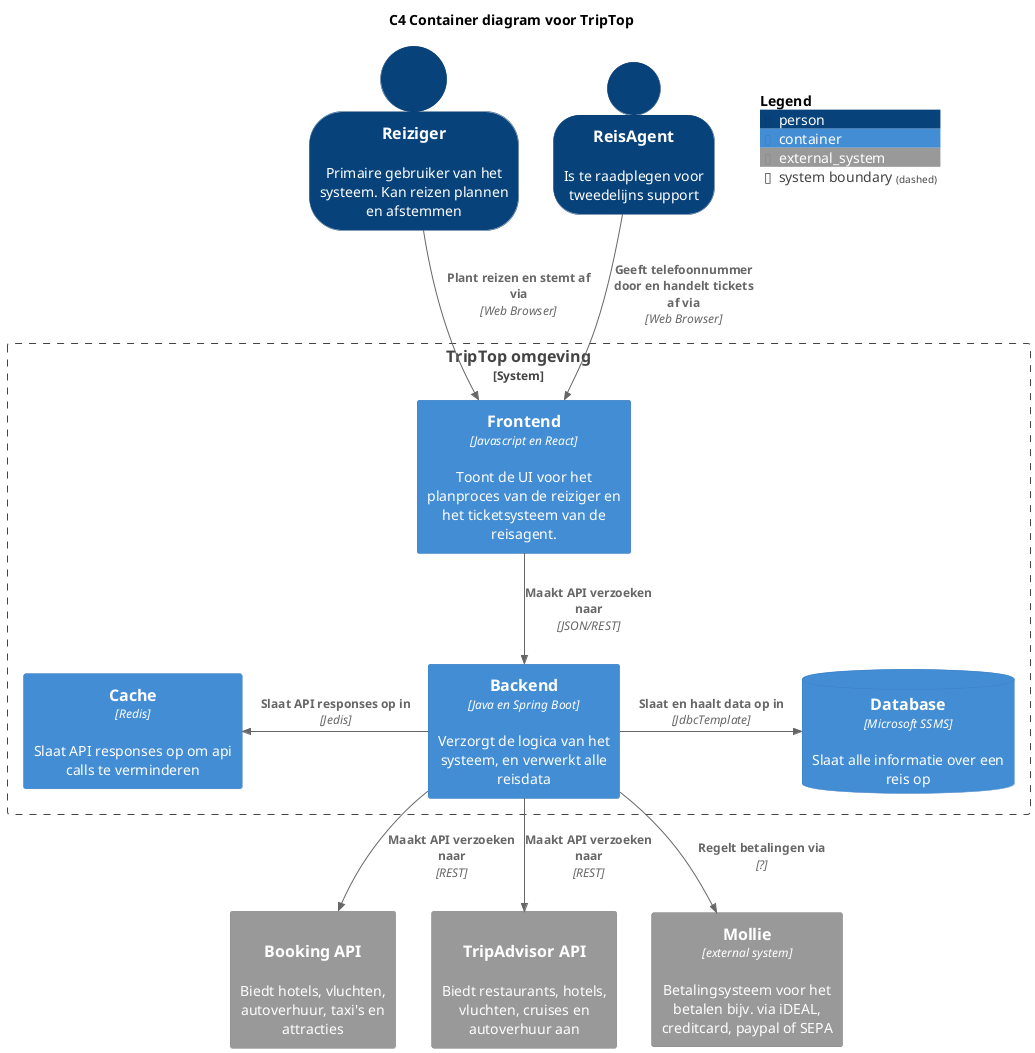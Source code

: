 @startuml C4 Container diagram voor TripTop
title C4 Container diagram voor TripTop
!include <C4/C4_Container.puml>

top to bottom direction

SHOW_PERSON_OUTLINE()

Person(reiziger, "Reiziger", "Primaire gebruiker van het systeem. Kan reizen plannen en afstemmen")
Person(reisagent, "ReisAgent", "Is te raadplegen voor tweedelijns support")

System_Boundary(system, "TripTop omgeving") {
    Container(frontend, "Frontend", "Javascript en React", "Toont de UI voor het planproces van de reiziger en het ticketsysteem van de reisagent.")
    Container(backend, "Backend", "Java en Spring Boot", "Verzorgt de logica van het systeem, en verwerkt alle reisdata")
    ContainerDb(db, "Database", "Microsoft SSMS", "Slaat alle informatie over een reis op")
    Container(cache, "Cache", "Redis", "Slaat API responses op om api calls te verminderen")
}

System_Ext(booking, "Booking API", "Biedt hotels, vluchten, autoverhuur, taxi's en attracties", "REST")
System_Ext(tripadvisor, "TripAdvisor API", "Biedt restaurants, hotels, vluchten, cruises en autoverhuur aan", "REST")
System_Ext(mollie, "Mollie", "Betalingsysteem voor het betalen bijv. via iDEAL, creditcard, paypal of SEPA", $type="external system")

' USERS
Rel(reiziger, frontend, "Plant reizen en stemt af via", "Web Browser")
Rel(reisagent, frontend, "Geeft telefoonnummer door en handelt tickets af via", "Web Browser")

' SYSTEM
Rel(frontend, backend, "Maakt API verzoeken naar", "JSON/REST")
Rel_R(backend, db, "Slaat en haalt data op in", "JdbcTemplate")
Rel_L(backend, cache, "Slaat API responses op in", "Jedis")

' EXTERNAL SYSTEMS
' TODO: vind de api's zodat dit kan worden ingevuld met correcte informatie

Rel(backend, booking, "Maakt API verzoeken naar", "REST")
Rel(backend, tripadvisor, "Maakt API verzoeken naar", "REST")
Rel(backend, mollie, "Regelt betalingen via", "?")

SHOW_FLOATING_LEGEND()

@enduml
